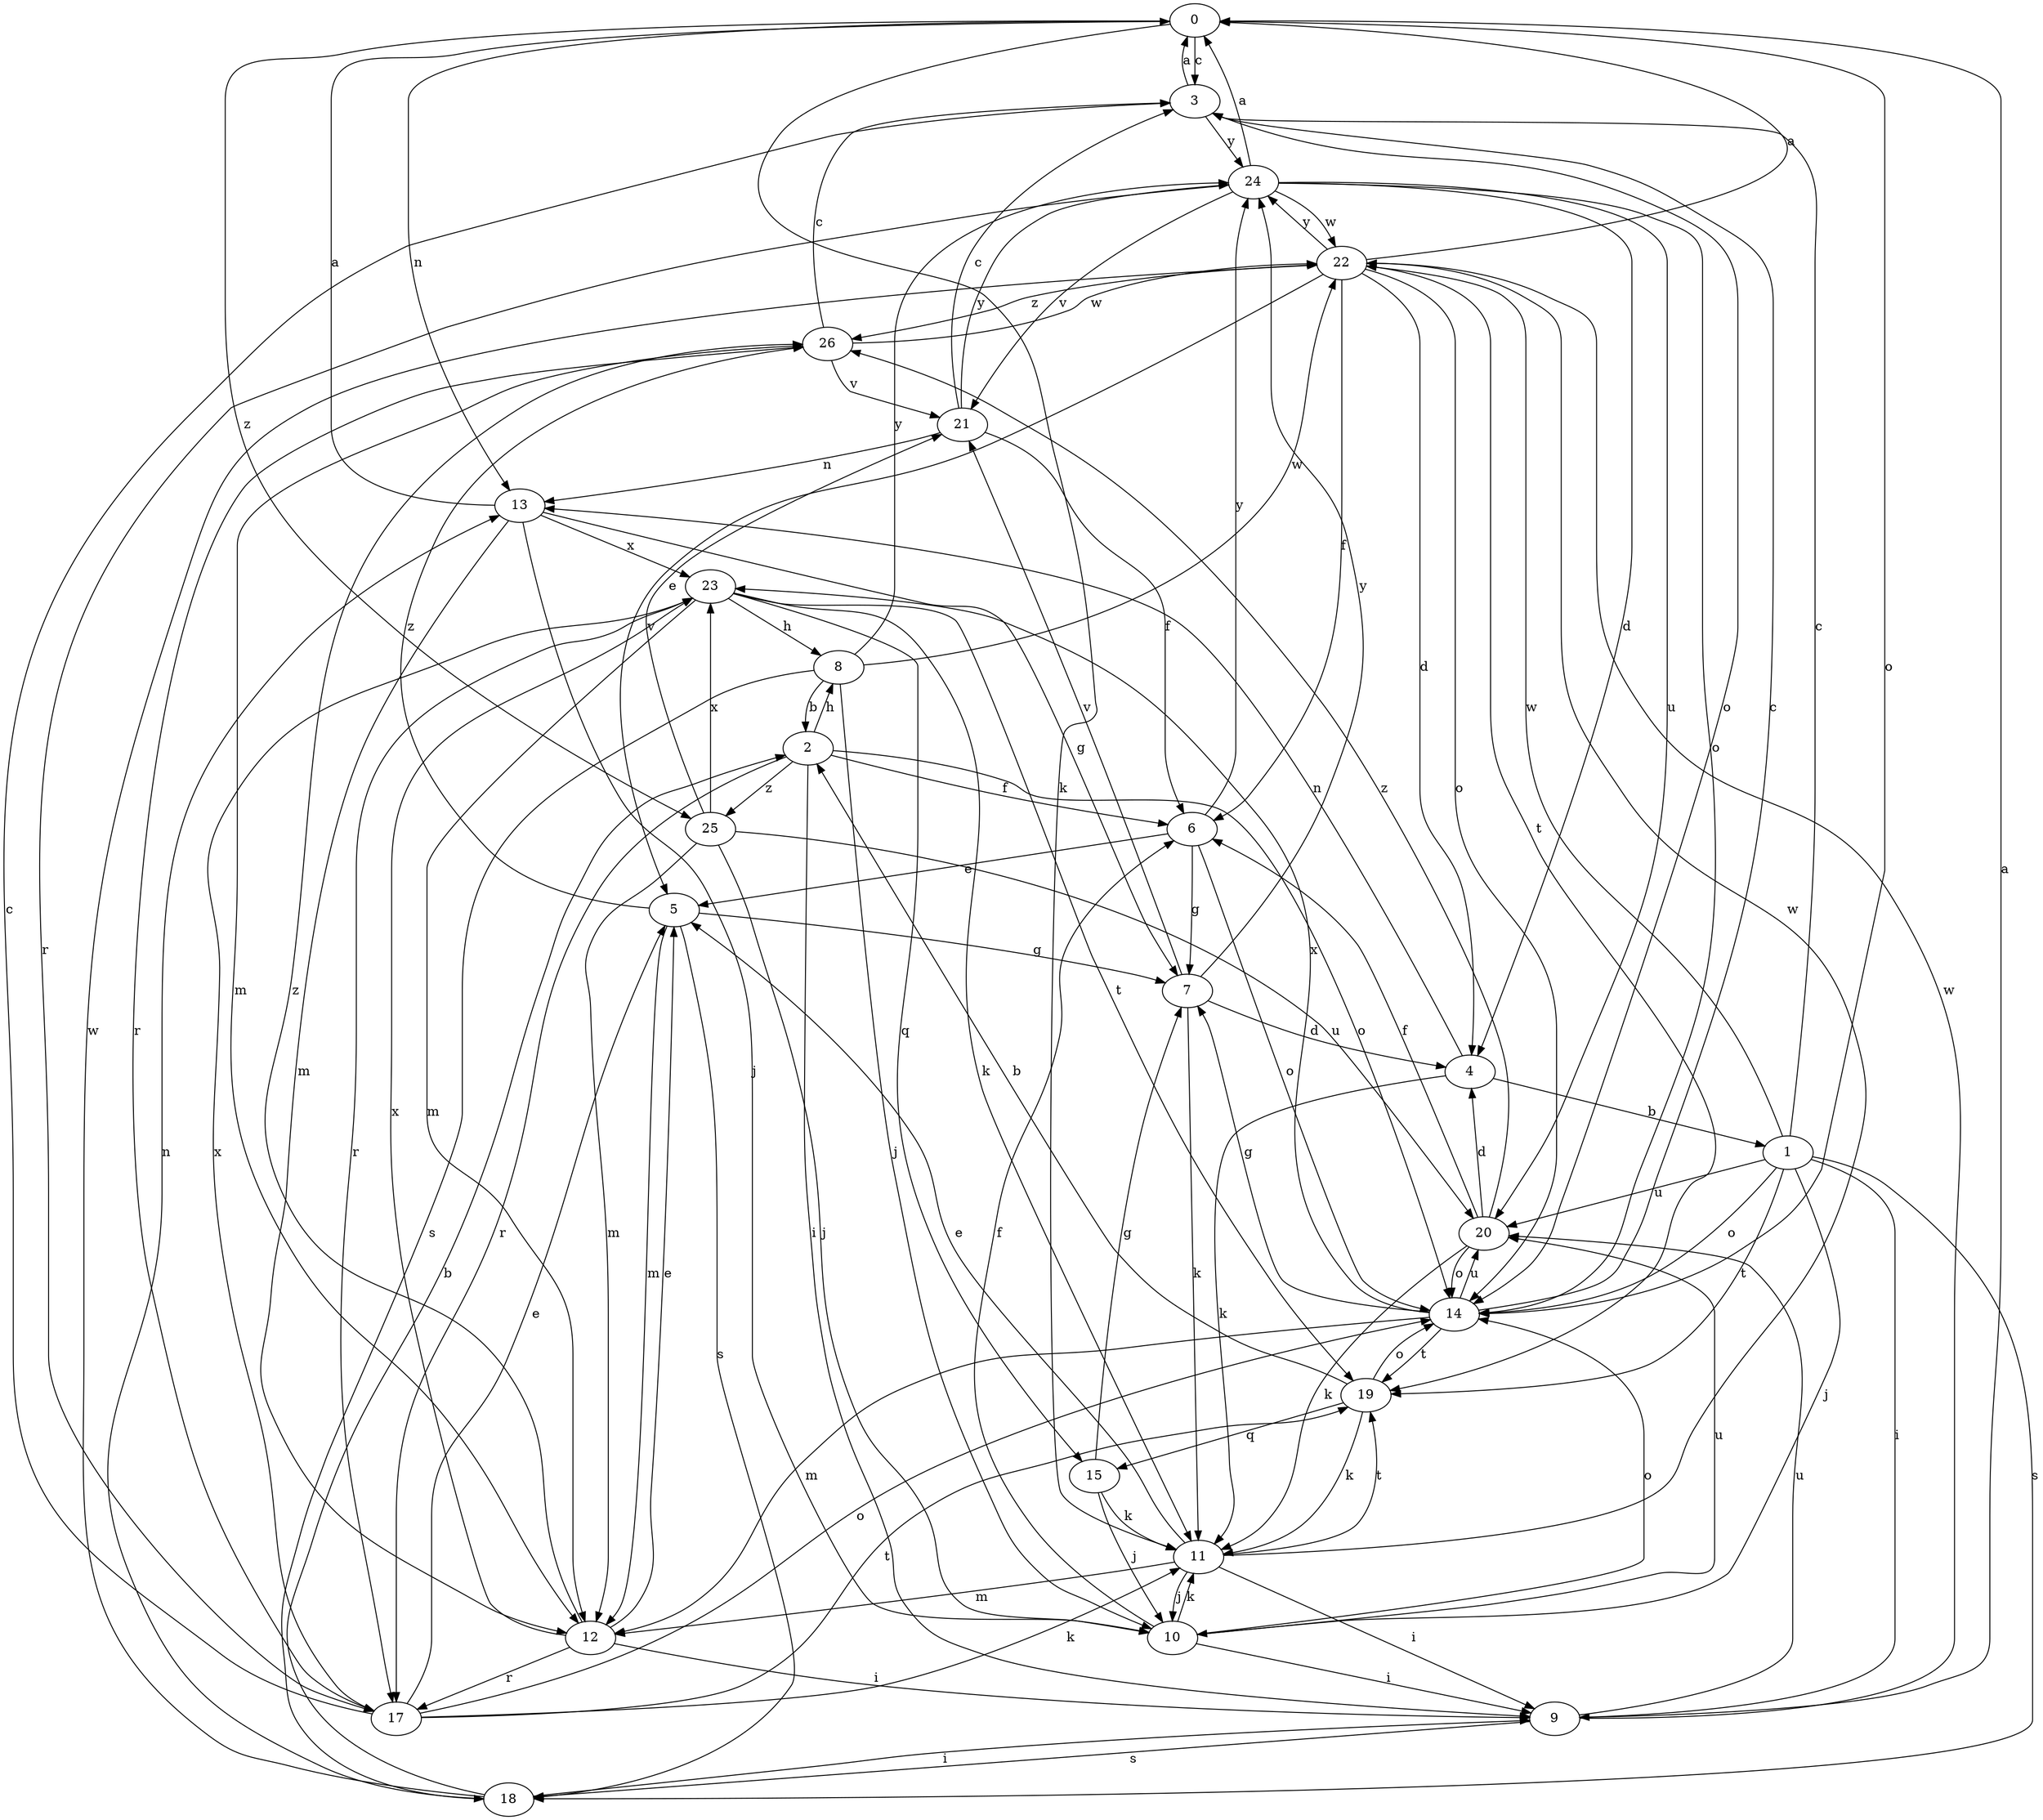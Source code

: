 strict digraph  {
0;
1;
2;
3;
4;
5;
6;
7;
8;
9;
10;
11;
12;
13;
14;
15;
17;
18;
19;
20;
21;
22;
23;
24;
25;
26;
0 -> 3  [label=c];
0 -> 11  [label=k];
0 -> 13  [label=n];
0 -> 14  [label=o];
0 -> 25  [label=z];
1 -> 3  [label=c];
1 -> 9  [label=i];
1 -> 10  [label=j];
1 -> 14  [label=o];
1 -> 18  [label=s];
1 -> 19  [label=t];
1 -> 20  [label=u];
1 -> 22  [label=w];
2 -> 6  [label=f];
2 -> 8  [label=h];
2 -> 9  [label=i];
2 -> 14  [label=o];
2 -> 17  [label=r];
2 -> 25  [label=z];
3 -> 0  [label=a];
3 -> 14  [label=o];
3 -> 24  [label=y];
4 -> 1  [label=b];
4 -> 11  [label=k];
4 -> 13  [label=n];
5 -> 7  [label=g];
5 -> 12  [label=m];
5 -> 18  [label=s];
5 -> 26  [label=z];
6 -> 5  [label=e];
6 -> 7  [label=g];
6 -> 14  [label=o];
6 -> 24  [label=y];
7 -> 4  [label=d];
7 -> 11  [label=k];
7 -> 21  [label=v];
7 -> 24  [label=y];
8 -> 2  [label=b];
8 -> 10  [label=j];
8 -> 18  [label=s];
8 -> 22  [label=w];
8 -> 24  [label=y];
9 -> 0  [label=a];
9 -> 18  [label=s];
9 -> 20  [label=u];
9 -> 22  [label=w];
10 -> 6  [label=f];
10 -> 9  [label=i];
10 -> 11  [label=k];
10 -> 14  [label=o];
10 -> 20  [label=u];
11 -> 5  [label=e];
11 -> 9  [label=i];
11 -> 10  [label=j];
11 -> 12  [label=m];
11 -> 19  [label=t];
11 -> 22  [label=w];
12 -> 5  [label=e];
12 -> 9  [label=i];
12 -> 17  [label=r];
12 -> 23  [label=x];
12 -> 26  [label=z];
13 -> 0  [label=a];
13 -> 7  [label=g];
13 -> 10  [label=j];
13 -> 12  [label=m];
13 -> 23  [label=x];
14 -> 3  [label=c];
14 -> 7  [label=g];
14 -> 12  [label=m];
14 -> 19  [label=t];
14 -> 20  [label=u];
14 -> 23  [label=x];
15 -> 7  [label=g];
15 -> 10  [label=j];
15 -> 11  [label=k];
17 -> 3  [label=c];
17 -> 5  [label=e];
17 -> 11  [label=k];
17 -> 14  [label=o];
17 -> 19  [label=t];
17 -> 23  [label=x];
18 -> 2  [label=b];
18 -> 9  [label=i];
18 -> 13  [label=n];
18 -> 22  [label=w];
19 -> 2  [label=b];
19 -> 11  [label=k];
19 -> 14  [label=o];
19 -> 15  [label=q];
20 -> 4  [label=d];
20 -> 6  [label=f];
20 -> 11  [label=k];
20 -> 14  [label=o];
20 -> 26  [label=z];
21 -> 3  [label=c];
21 -> 6  [label=f];
21 -> 13  [label=n];
21 -> 24  [label=y];
22 -> 0  [label=a];
22 -> 4  [label=d];
22 -> 5  [label=e];
22 -> 6  [label=f];
22 -> 14  [label=o];
22 -> 19  [label=t];
22 -> 24  [label=y];
22 -> 26  [label=z];
23 -> 8  [label=h];
23 -> 11  [label=k];
23 -> 12  [label=m];
23 -> 15  [label=q];
23 -> 17  [label=r];
23 -> 19  [label=t];
24 -> 0  [label=a];
24 -> 4  [label=d];
24 -> 14  [label=o];
24 -> 17  [label=r];
24 -> 20  [label=u];
24 -> 21  [label=v];
24 -> 22  [label=w];
25 -> 10  [label=j];
25 -> 12  [label=m];
25 -> 20  [label=u];
25 -> 21  [label=v];
25 -> 23  [label=x];
26 -> 3  [label=c];
26 -> 12  [label=m];
26 -> 17  [label=r];
26 -> 21  [label=v];
26 -> 22  [label=w];
}

